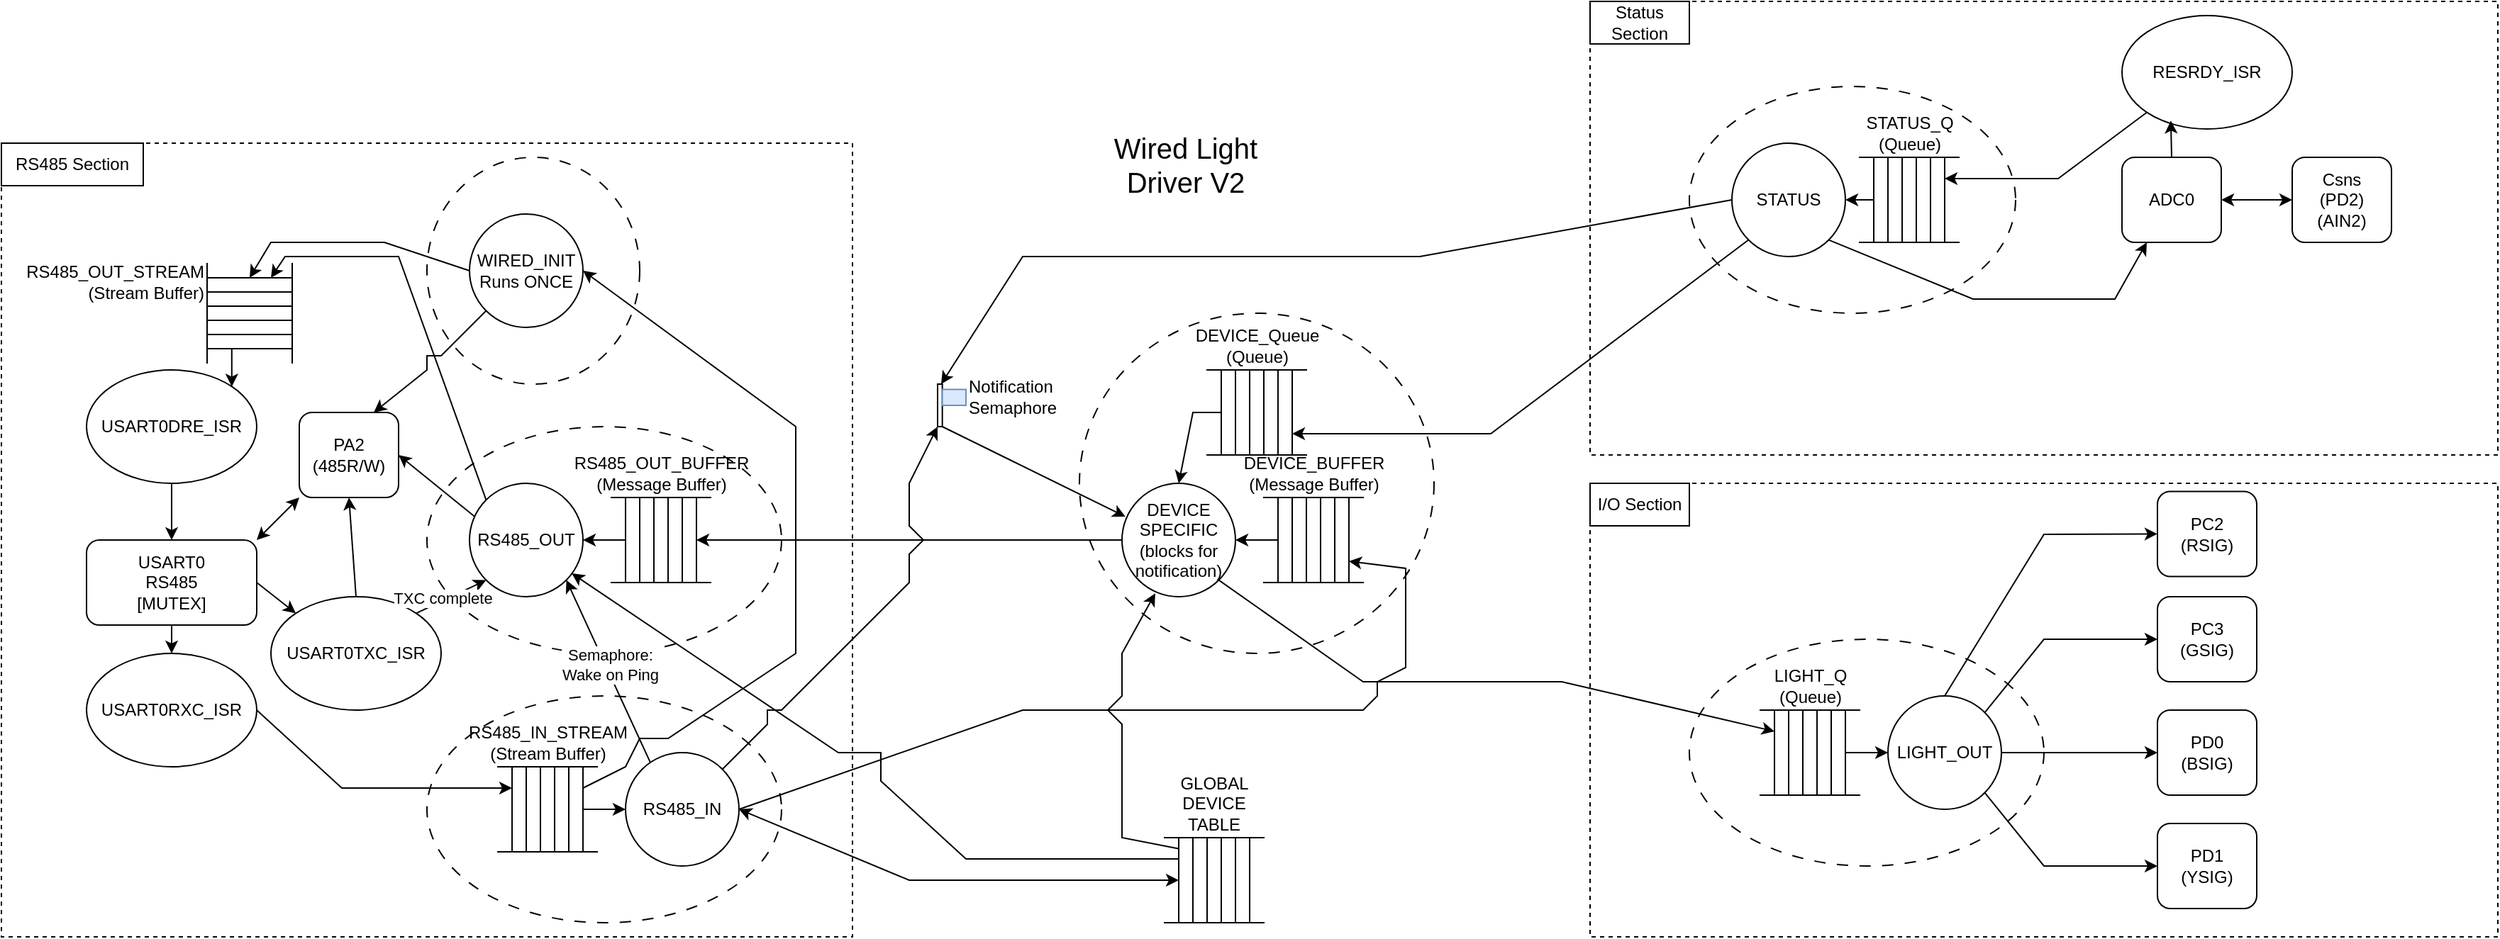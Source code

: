 <mxfile version="24.5.3" type="device">
  <diagram name="Page-1" id="CDOxSwhlgjnc3lKkndTh">
    <mxGraphModel dx="1900" dy="1721" grid="1" gridSize="10" guides="1" tooltips="1" connect="1" arrows="1" fold="1" page="1" pageScale="1" pageWidth="850" pageHeight="1100" math="0" shadow="0">
      <root>
        <mxCell id="0" />
        <mxCell id="1" parent="0" />
        <mxCell id="HfPcpZgXZQoJjn3XZfNg-91" value="" style="ellipse;whiteSpace=wrap;html=1;dashed=1;dashPattern=8 8;flipH=0;movable=1;resizable=1;rotatable=1;deletable=1;editable=1;locked=0;connectable=1;" parent="1" vertex="1">
          <mxGeometry x="720" y="-680" width="250" height="240" as="geometry" />
        </mxCell>
        <mxCell id="HfPcpZgXZQoJjn3XZfNg-179" value="" style="rounded=0;whiteSpace=wrap;html=1;fillColor=none;dashed=1;" parent="1" vertex="1">
          <mxGeometry x="1080" y="-560" width="640" height="320" as="geometry" />
        </mxCell>
        <mxCell id="HfPcpZgXZQoJjn3XZfNg-87" value="" style="whiteSpace=wrap;html=1;dashed=1;fillColor=none;movable=0;resizable=0;rotatable=0;deletable=0;editable=0;locked=1;connectable=0;" parent="1" vertex="1">
          <mxGeometry x="-40" y="-800" width="600" height="560" as="geometry" />
        </mxCell>
        <mxCell id="HfPcpZgXZQoJjn3XZfNg-63" style="rounded=0;orthogonalLoop=1;jettySize=auto;html=1;exitX=1;exitY=0.5;exitDx=0;exitDy=0;entryX=0;entryY=0;entryDx=0;entryDy=0;movable=0;resizable=0;rotatable=0;deletable=0;editable=0;locked=1;connectable=0;" parent="1" source="HfPcpZgXZQoJjn3XZfNg-12" target="HfPcpZgXZQoJjn3XZfNg-62" edge="1">
          <mxGeometry relative="1" as="geometry" />
        </mxCell>
        <mxCell id="HfPcpZgXZQoJjn3XZfNg-12" value="USART0&lt;div&gt;RS485&lt;/div&gt;&lt;div&gt;[MUTEX]&lt;/div&gt;" style="rounded=1;whiteSpace=wrap;html=1;movable=0;resizable=0;rotatable=0;deletable=0;editable=0;locked=1;connectable=0;" parent="1" vertex="1">
          <mxGeometry x="20" y="-520" width="120" height="60" as="geometry" />
        </mxCell>
        <mxCell id="HfPcpZgXZQoJjn3XZfNg-15" value="x" style="group;movable=0;resizable=0;rotatable=0;deletable=0;editable=0;locked=1;connectable=0;" parent="1" vertex="1" connectable="0">
          <mxGeometry x="260" y="-600" width="250" height="160" as="geometry" />
        </mxCell>
        <mxCell id="HfPcpZgXZQoJjn3XZfNg-1" value="" style="ellipse;whiteSpace=wrap;html=1;dashed=1;dashPattern=8 8;flipH=0;movable=0;resizable=0;rotatable=0;deletable=0;editable=0;locked=1;connectable=0;container=0;" parent="HfPcpZgXZQoJjn3XZfNg-15" vertex="1">
          <mxGeometry width="250" height="160" as="geometry" />
        </mxCell>
        <mxCell id="HfPcpZgXZQoJjn3XZfNg-10" value="RS485_OUT" style="ellipse;whiteSpace=wrap;html=1;aspect=fixed;flipH=0;movable=0;resizable=0;rotatable=0;deletable=0;editable=0;locked=1;connectable=0;container=0;" parent="HfPcpZgXZQoJjn3XZfNg-15" vertex="1">
          <mxGeometry x="30" y="40" width="80" height="80" as="geometry" />
        </mxCell>
        <mxCell id="HfPcpZgXZQoJjn3XZfNg-11" value="" style="endArrow=classic;html=1;rounded=0;movable=0;resizable=0;rotatable=0;deletable=0;editable=0;locked=1;connectable=0;" parent="HfPcpZgXZQoJjn3XZfNg-15" edge="1">
          <mxGeometry width="50" height="50" relative="1" as="geometry">
            <mxPoint x="140" y="80" as="sourcePoint" />
            <mxPoint x="110" y="80" as="targetPoint" />
          </mxGeometry>
        </mxCell>
        <mxCell id="HfPcpZgXZQoJjn3XZfNg-3" value="" style="rounded=0;whiteSpace=wrap;html=1;movable=0;resizable=0;rotatable=0;deletable=0;editable=0;locked=1;connectable=0;container=0;" parent="HfPcpZgXZQoJjn3XZfNg-15" vertex="1">
          <mxGeometry x="140" y="50" width="10" height="60" as="geometry" />
        </mxCell>
        <mxCell id="HfPcpZgXZQoJjn3XZfNg-4" value="" style="rounded=0;whiteSpace=wrap;html=1;movable=0;resizable=0;rotatable=0;deletable=0;editable=0;locked=1;connectable=0;container=0;" parent="HfPcpZgXZQoJjn3XZfNg-15" vertex="1">
          <mxGeometry x="150" y="50" width="10" height="60" as="geometry" />
        </mxCell>
        <mxCell id="HfPcpZgXZQoJjn3XZfNg-5" value="RS485_OUT_BUFFER&lt;br&gt;(Message Buffer&lt;span style=&quot;background-color: initial;&quot;&gt;)&lt;/span&gt;" style="rounded=0;movable=0;resizable=0;rotatable=0;deletable=0;editable=0;locked=1;connectable=0;labelPosition=center;verticalLabelPosition=top;align=center;verticalAlign=bottom;html=1;container=0;" parent="HfPcpZgXZQoJjn3XZfNg-15" vertex="1">
          <mxGeometry x="160" y="50" width="10" height="60" as="geometry" />
        </mxCell>
        <mxCell id="HfPcpZgXZQoJjn3XZfNg-6" value="" style="rounded=0;whiteSpace=wrap;html=1;movable=0;resizable=0;rotatable=0;deletable=0;editable=0;locked=1;connectable=0;container=0;" parent="HfPcpZgXZQoJjn3XZfNg-15" vertex="1">
          <mxGeometry x="170" y="50" width="10" height="60" as="geometry" />
        </mxCell>
        <mxCell id="HfPcpZgXZQoJjn3XZfNg-7" value="" style="rounded=0;whiteSpace=wrap;html=1;movable=0;resizable=0;rotatable=0;deletable=0;editable=0;locked=1;connectable=0;container=0;" parent="HfPcpZgXZQoJjn3XZfNg-15" vertex="1">
          <mxGeometry x="180" y="50" width="10" height="60" as="geometry" />
        </mxCell>
        <mxCell id="HfPcpZgXZQoJjn3XZfNg-8" value="" style="shape=partialRectangle;whiteSpace=wrap;html=1;top=0;bottom=0;fillColor=none;direction=south;movable=0;resizable=0;rotatable=0;deletable=0;editable=0;locked=1;connectable=0;container=0;" parent="HfPcpZgXZQoJjn3XZfNg-15" vertex="1">
          <mxGeometry x="190" y="50" width="10" height="60" as="geometry" />
        </mxCell>
        <mxCell id="HfPcpZgXZQoJjn3XZfNg-9" value="" style="shape=partialRectangle;whiteSpace=wrap;html=1;top=0;bottom=0;fillColor=none;direction=south;movable=0;resizable=0;rotatable=0;deletable=0;editable=0;locked=1;connectable=0;container=0;" parent="HfPcpZgXZQoJjn3XZfNg-15" vertex="1">
          <mxGeometry x="130" y="50" width="10" height="60" as="geometry" />
        </mxCell>
        <mxCell id="HfPcpZgXZQoJjn3XZfNg-16" value="" style="group;flipH=1;movable=0;resizable=0;rotatable=0;deletable=0;editable=0;locked=1;connectable=0;" parent="1" vertex="1" connectable="0">
          <mxGeometry x="260" y="-410" width="250" height="160" as="geometry" />
        </mxCell>
        <mxCell id="HfPcpZgXZQoJjn3XZfNg-17" value="" style="ellipse;whiteSpace=wrap;html=1;dashed=1;dashPattern=8 8;flipH=0;movable=0;resizable=0;rotatable=0;deletable=0;editable=0;locked=1;connectable=0;container=0;" parent="HfPcpZgXZQoJjn3XZfNg-16" vertex="1">
          <mxGeometry width="250" height="160" as="geometry" />
        </mxCell>
        <mxCell id="HfPcpZgXZQoJjn3XZfNg-18" value="RS485_IN" style="ellipse;whiteSpace=wrap;html=1;aspect=fixed;flipH=0;movable=0;resizable=0;rotatable=0;deletable=0;editable=0;locked=1;connectable=0;container=0;" parent="HfPcpZgXZQoJjn3XZfNg-16" vertex="1">
          <mxGeometry x="140" y="40" width="80" height="80" as="geometry" />
        </mxCell>
        <mxCell id="HfPcpZgXZQoJjn3XZfNg-19" value="" style="endArrow=classic;html=1;rounded=0;movable=0;resizable=0;rotatable=0;deletable=0;editable=0;locked=1;connectable=0;" parent="HfPcpZgXZQoJjn3XZfNg-16" edge="1">
          <mxGeometry width="50" height="50" relative="1" as="geometry">
            <mxPoint x="110" y="80" as="sourcePoint" />
            <mxPoint x="140" y="80" as="targetPoint" />
          </mxGeometry>
        </mxCell>
        <mxCell id="HfPcpZgXZQoJjn3XZfNg-20" value="" style="rounded=0;whiteSpace=wrap;html=1;movable=0;resizable=0;rotatable=0;deletable=0;editable=0;locked=1;connectable=0;container=0;" parent="HfPcpZgXZQoJjn3XZfNg-16" vertex="1">
          <mxGeometry x="100" y="50" width="10" height="60" as="geometry" />
        </mxCell>
        <mxCell id="HfPcpZgXZQoJjn3XZfNg-21" value="" style="rounded=0;whiteSpace=wrap;html=1;movable=0;resizable=0;rotatable=0;deletable=0;editable=0;locked=1;connectable=0;container=0;" parent="HfPcpZgXZQoJjn3XZfNg-16" vertex="1">
          <mxGeometry x="90" y="50" width="10" height="60" as="geometry" />
        </mxCell>
        <mxCell id="HfPcpZgXZQoJjn3XZfNg-22" value="RS485_IN_STREAM&lt;br&gt;(Stream Buffer&lt;span style=&quot;background-color: initial;&quot;&gt;)&lt;/span&gt;" style="rounded=0;movable=0;resizable=0;rotatable=0;deletable=0;editable=0;locked=1;connectable=0;labelPosition=center;verticalLabelPosition=top;align=center;verticalAlign=bottom;html=1;container=0;" parent="HfPcpZgXZQoJjn3XZfNg-16" vertex="1">
          <mxGeometry x="80" y="50" width="10" height="60" as="geometry" />
        </mxCell>
        <mxCell id="HfPcpZgXZQoJjn3XZfNg-23" value="" style="rounded=0;whiteSpace=wrap;html=1;movable=0;resizable=0;rotatable=0;deletable=0;editable=0;locked=1;connectable=0;container=0;" parent="HfPcpZgXZQoJjn3XZfNg-16" vertex="1">
          <mxGeometry x="70" y="50" width="10" height="60" as="geometry" />
        </mxCell>
        <mxCell id="HfPcpZgXZQoJjn3XZfNg-24" value="" style="rounded=0;whiteSpace=wrap;html=1;movable=0;resizable=0;rotatable=0;deletable=0;editable=0;locked=1;connectable=0;container=0;" parent="HfPcpZgXZQoJjn3XZfNg-16" vertex="1">
          <mxGeometry x="60" y="50" width="10" height="60" as="geometry" />
        </mxCell>
        <mxCell id="HfPcpZgXZQoJjn3XZfNg-25" value="" style="shape=partialRectangle;whiteSpace=wrap;html=1;top=0;bottom=0;fillColor=none;direction=south;movable=0;resizable=0;rotatable=0;deletable=0;editable=0;locked=1;connectable=0;container=0;" parent="HfPcpZgXZQoJjn3XZfNg-16" vertex="1">
          <mxGeometry x="50" y="50" width="10" height="60" as="geometry" />
        </mxCell>
        <mxCell id="HfPcpZgXZQoJjn3XZfNg-26" value="" style="shape=partialRectangle;whiteSpace=wrap;html=1;top=0;bottom=0;fillColor=none;direction=south;movable=0;resizable=0;rotatable=0;deletable=0;editable=0;locked=1;connectable=0;container=0;" parent="HfPcpZgXZQoJjn3XZfNg-16" vertex="1">
          <mxGeometry x="110" y="50" width="10" height="60" as="geometry" />
        </mxCell>
        <mxCell id="HfPcpZgXZQoJjn3XZfNg-38" value="" style="endArrow=classic;html=1;rounded=0;exitX=0.217;exitY=0.084;exitDx=0;exitDy=0;entryX=1;entryY=1;entryDx=0;entryDy=0;exitPerimeter=0;movable=0;resizable=0;rotatable=0;deletable=0;editable=0;locked=1;connectable=0;" parent="1" source="HfPcpZgXZQoJjn3XZfNg-18" target="HfPcpZgXZQoJjn3XZfNg-10" edge="1">
          <mxGeometry width="50" height="50" relative="1" as="geometry">
            <mxPoint x="530" y="-420" as="sourcePoint" />
            <mxPoint x="473" y="-450" as="targetPoint" />
          </mxGeometry>
        </mxCell>
        <mxCell id="HfPcpZgXZQoJjn3XZfNg-39" value="&lt;div&gt;Semaphore:&lt;/div&gt;&lt;div&gt;Wake on Ping&lt;/div&gt;" style="edgeLabel;html=1;align=center;verticalAlign=middle;resizable=0;points=[];movable=0;rotatable=0;deletable=0;editable=0;locked=1;connectable=0;" parent="HfPcpZgXZQoJjn3XZfNg-38" vertex="1" connectable="0">
          <mxGeometry x="-0.049" relative="1" as="geometry">
            <mxPoint x="-1" y="-8" as="offset" />
          </mxGeometry>
        </mxCell>
        <mxCell id="HfPcpZgXZQoJjn3XZfNg-41" value="" style="group;rotation=-90;movable=0;resizable=0;rotatable=0;deletable=0;editable=0;locked=1;connectable=0;" parent="1" vertex="1" connectable="0">
          <mxGeometry x="100" y="-710" width="70" height="60" as="geometry" />
        </mxCell>
        <mxCell id="HfPcpZgXZQoJjn3XZfNg-42" value="" style="rounded=0;whiteSpace=wrap;html=1;movable=0;resizable=0;rotatable=0;deletable=0;editable=0;locked=1;connectable=0;container=0;rotation=-90;" parent="HfPcpZgXZQoJjn3XZfNg-41" vertex="1">
          <mxGeometry x="30" y="20" width="10" height="60" as="geometry" />
        </mxCell>
        <mxCell id="HfPcpZgXZQoJjn3XZfNg-43" value="" style="rounded=0;whiteSpace=wrap;html=1;movable=0;resizable=0;rotatable=0;deletable=0;editable=0;locked=1;connectable=0;container=0;rotation=-90;" parent="HfPcpZgXZQoJjn3XZfNg-41" vertex="1">
          <mxGeometry x="30" y="10" width="10" height="60" as="geometry" />
        </mxCell>
        <mxCell id="HfPcpZgXZQoJjn3XZfNg-44" value="RS485_OUT_STREAM&lt;div&gt;(Stream Buffer)&lt;/div&gt;" style="rounded=0;whiteSpace=wrap;html=1;movable=0;resizable=0;rotatable=0;deletable=0;editable=0;locked=1;connectable=0;labelPosition=left;verticalLabelPosition=top;align=right;verticalAlign=bottom;container=0;rotation=90;horizontal=0;" parent="HfPcpZgXZQoJjn3XZfNg-41" vertex="1">
          <mxGeometry x="30" width="10" height="60" as="geometry" />
        </mxCell>
        <mxCell id="HfPcpZgXZQoJjn3XZfNg-45" value="" style="rounded=0;whiteSpace=wrap;html=1;movable=0;resizable=0;rotatable=0;deletable=0;editable=0;locked=1;connectable=0;container=0;rotation=-90;" parent="HfPcpZgXZQoJjn3XZfNg-41" vertex="1">
          <mxGeometry x="30" y="-10" width="10" height="60" as="geometry" />
        </mxCell>
        <mxCell id="HfPcpZgXZQoJjn3XZfNg-46" value="" style="rounded=0;whiteSpace=wrap;html=1;movable=0;resizable=0;rotatable=0;deletable=0;editable=0;locked=1;connectable=0;container=0;rotation=-90;" parent="HfPcpZgXZQoJjn3XZfNg-41" vertex="1">
          <mxGeometry x="30" y="-20" width="10" height="60" as="geometry" />
        </mxCell>
        <mxCell id="HfPcpZgXZQoJjn3XZfNg-47" value="" style="shape=partialRectangle;whiteSpace=wrap;html=1;top=0;bottom=0;fillColor=none;direction=south;movable=0;resizable=0;rotatable=0;deletable=0;editable=0;locked=1;connectable=0;container=0;rotation=-90;" parent="HfPcpZgXZQoJjn3XZfNg-41" vertex="1">
          <mxGeometry x="30" y="-30" width="10" height="60" as="geometry" />
        </mxCell>
        <mxCell id="HfPcpZgXZQoJjn3XZfNg-48" value="" style="shape=partialRectangle;whiteSpace=wrap;html=1;top=0;bottom=0;fillColor=none;direction=south;movable=0;resizable=0;rotatable=0;deletable=0;editable=0;locked=1;connectable=0;container=0;rotation=-90;" parent="HfPcpZgXZQoJjn3XZfNg-41" vertex="1">
          <mxGeometry x="30" y="30" width="10" height="60" as="geometry" />
        </mxCell>
        <mxCell id="HfPcpZgXZQoJjn3XZfNg-51" style="edgeStyle=orthogonalEdgeStyle;rounded=0;orthogonalLoop=1;jettySize=auto;html=1;exitX=0.5;exitY=1;exitDx=0;exitDy=0;entryX=0.5;entryY=0;entryDx=0;entryDy=0;movable=0;resizable=0;rotatable=0;deletable=0;editable=0;locked=1;connectable=0;" parent="1" source="HfPcpZgXZQoJjn3XZfNg-49" target="HfPcpZgXZQoJjn3XZfNg-12" edge="1">
          <mxGeometry relative="1" as="geometry" />
        </mxCell>
        <mxCell id="HfPcpZgXZQoJjn3XZfNg-49" value="USART0DRE_ISR" style="ellipse;whiteSpace=wrap;html=1;movable=0;resizable=0;rotatable=0;deletable=0;editable=0;locked=1;connectable=0;" parent="1" vertex="1">
          <mxGeometry x="20" y="-640" width="120" height="80" as="geometry" />
        </mxCell>
        <mxCell id="HfPcpZgXZQoJjn3XZfNg-50" style="edgeStyle=orthogonalEdgeStyle;rounded=0;orthogonalLoop=1;jettySize=auto;html=1;exitX=0.5;exitY=0;exitDx=0;exitDy=0;entryX=1;entryY=0;entryDx=0;entryDy=0;movable=0;resizable=0;rotatable=0;deletable=0;editable=0;locked=1;connectable=0;" parent="1" source="HfPcpZgXZQoJjn3XZfNg-48" target="HfPcpZgXZQoJjn3XZfNg-49" edge="1">
          <mxGeometry relative="1" as="geometry" />
        </mxCell>
        <mxCell id="HfPcpZgXZQoJjn3XZfNg-58" value="" style="endArrow=classic;html=1;rounded=0;exitX=0;exitY=0;exitDx=0;exitDy=0;entryX=0.75;entryY=1;entryDx=0;entryDy=0;movable=0;resizable=0;rotatable=0;deletable=0;editable=0;locked=1;connectable=0;" parent="1" source="HfPcpZgXZQoJjn3XZfNg-10" target="HfPcpZgXZQoJjn3XZfNg-47" edge="1">
          <mxGeometry width="50" height="50" relative="1" as="geometry">
            <mxPoint x="300" y="-610" as="sourcePoint" />
            <mxPoint x="210" y="-710" as="targetPoint" />
            <Array as="points">
              <mxPoint x="240" y="-720" />
              <mxPoint x="160" y="-720" />
            </Array>
          </mxGeometry>
        </mxCell>
        <mxCell id="HfPcpZgXZQoJjn3XZfNg-59" value="USART0RXC_ISR" style="ellipse;whiteSpace=wrap;html=1;movable=0;resizable=0;rotatable=0;deletable=0;editable=0;locked=1;connectable=0;" parent="1" vertex="1">
          <mxGeometry x="20" y="-440" width="120" height="80" as="geometry" />
        </mxCell>
        <mxCell id="HfPcpZgXZQoJjn3XZfNg-60" value="" style="endArrow=classic;html=1;rounded=0;exitX=0.5;exitY=1;exitDx=0;exitDy=0;entryX=0.5;entryY=0;entryDx=0;entryDy=0;movable=0;resizable=0;rotatable=0;deletable=0;editable=0;locked=1;connectable=0;" parent="1" source="HfPcpZgXZQoJjn3XZfNg-12" target="HfPcpZgXZQoJjn3XZfNg-59" edge="1">
          <mxGeometry width="50" height="50" relative="1" as="geometry">
            <mxPoint x="200" y="-410" as="sourcePoint" />
            <mxPoint x="250" y="-460" as="targetPoint" />
          </mxGeometry>
        </mxCell>
        <mxCell id="HfPcpZgXZQoJjn3XZfNg-61" value="" style="endArrow=classic;html=1;rounded=0;exitX=1;exitY=0.5;exitDx=0;exitDy=0;entryX=0.25;entryY=0;entryDx=0;entryDy=0;movable=0;resizable=0;rotatable=0;deletable=0;editable=0;locked=1;connectable=0;" parent="1" source="HfPcpZgXZQoJjn3XZfNg-59" target="HfPcpZgXZQoJjn3XZfNg-25" edge="1">
          <mxGeometry width="50" height="50" relative="1" as="geometry">
            <mxPoint x="200" y="-410" as="sourcePoint" />
            <mxPoint x="250" y="-460" as="targetPoint" />
            <Array as="points">
              <mxPoint x="200" y="-345" />
            </Array>
          </mxGeometry>
        </mxCell>
        <mxCell id="HfPcpZgXZQoJjn3XZfNg-62" value="USART0TXC_ISR" style="ellipse;whiteSpace=wrap;html=1;movable=0;resizable=0;rotatable=0;deletable=0;editable=0;locked=1;connectable=0;" parent="1" vertex="1">
          <mxGeometry x="150" y="-480" width="120" height="80" as="geometry" />
        </mxCell>
        <mxCell id="HfPcpZgXZQoJjn3XZfNg-64" style="rounded=0;orthogonalLoop=1;jettySize=auto;html=1;exitX=1;exitY=0;exitDx=0;exitDy=0;entryX=0;entryY=1;entryDx=0;entryDy=0;movable=0;resizable=0;rotatable=0;deletable=0;editable=0;locked=1;connectable=0;" parent="1" source="HfPcpZgXZQoJjn3XZfNg-62" target="HfPcpZgXZQoJjn3XZfNg-10" edge="1">
          <mxGeometry relative="1" as="geometry" />
        </mxCell>
        <mxCell id="HfPcpZgXZQoJjn3XZfNg-66" value="TXC complete" style="edgeLabel;html=1;align=center;verticalAlign=middle;resizable=0;points=[];movable=0;rotatable=0;deletable=0;editable=0;locked=1;connectable=0;" parent="HfPcpZgXZQoJjn3XZfNg-64" vertex="1" connectable="0">
          <mxGeometry x="-0.641" relative="1" as="geometry">
            <mxPoint x="9" y="-7" as="offset" />
          </mxGeometry>
        </mxCell>
        <mxCell id="HfPcpZgXZQoJjn3XZfNg-67" value="" style="group;movable=0;resizable=0;rotatable=0;deletable=0;editable=0;locked=1;connectable=0;" parent="1" vertex="1" connectable="0">
          <mxGeometry x="260" y="-790" width="150" height="160" as="geometry" />
        </mxCell>
        <mxCell id="HfPcpZgXZQoJjn3XZfNg-28" value="" style="ellipse;whiteSpace=wrap;html=1;dashed=1;dashPattern=8 8;flipH=0;movable=0;resizable=0;rotatable=0;deletable=0;editable=0;locked=1;connectable=0;container=0;" parent="HfPcpZgXZQoJjn3XZfNg-67" vertex="1">
          <mxGeometry width="150" height="160" as="geometry" />
        </mxCell>
        <mxCell id="HfPcpZgXZQoJjn3XZfNg-29" value="WIRED_INIT&lt;div&gt;Runs ONCE&lt;/div&gt;" style="ellipse;whiteSpace=wrap;html=1;aspect=fixed;flipH=0;movable=0;resizable=0;rotatable=0;deletable=0;editable=0;locked=1;connectable=0;container=0;" parent="HfPcpZgXZQoJjn3XZfNg-67" vertex="1">
          <mxGeometry x="30" y="40" width="80" height="80" as="geometry" />
        </mxCell>
        <mxCell id="HfPcpZgXZQoJjn3XZfNg-30" value="" style="endArrow=classic;html=1;rounded=0;movable=0;resizable=0;rotatable=0;deletable=0;editable=0;locked=1;connectable=0;exitX=0.25;exitY=1;exitDx=0;exitDy=0;" parent="1" source="HfPcpZgXZQoJjn3XZfNg-26" edge="1">
          <mxGeometry width="50" height="50" relative="1" as="geometry">
            <mxPoint x="520" y="-400" as="sourcePoint" />
            <mxPoint x="370" y="-710" as="targetPoint" />
            <Array as="points">
              <mxPoint x="400" y="-360" />
              <mxPoint x="410" y="-380" />
              <mxPoint x="430" y="-380" />
              <mxPoint x="520" y="-440" />
              <mxPoint x="520" y="-600" />
            </Array>
          </mxGeometry>
        </mxCell>
        <mxCell id="HfPcpZgXZQoJjn3XZfNg-57" style="rounded=0;orthogonalLoop=1;jettySize=auto;html=1;exitX=0;exitY=0.5;exitDx=0;exitDy=0;entryX=0.5;entryY=1;entryDx=0;entryDy=0;movable=0;resizable=0;rotatable=0;deletable=0;editable=0;locked=1;connectable=0;" parent="1" source="HfPcpZgXZQoJjn3XZfNg-29" target="HfPcpZgXZQoJjn3XZfNg-47" edge="1">
          <mxGeometry relative="1" as="geometry">
            <Array as="points">
              <mxPoint x="230" y="-730" />
              <mxPoint x="150" y="-730" />
            </Array>
          </mxGeometry>
        </mxCell>
        <mxCell id="HfPcpZgXZQoJjn3XZfNg-88" value="RS485 Section" style="rounded=0;whiteSpace=wrap;html=1;movable=0;resizable=0;rotatable=0;deletable=0;editable=0;locked=1;connectable=0;" parent="1" vertex="1">
          <mxGeometry x="-40" y="-800" width="100" height="30" as="geometry" />
        </mxCell>
        <mxCell id="HfPcpZgXZQoJjn3XZfNg-89" value="" style="group" parent="1" vertex="1" connectable="0">
          <mxGeometry x="780" y="-310" width="70" height="60" as="geometry" />
        </mxCell>
        <mxCell id="HfPcpZgXZQoJjn3XZfNg-78" value="" style="rounded=0;whiteSpace=wrap;html=1;movable=1;resizable=1;rotatable=1;deletable=1;editable=1;locked=0;connectable=1;container=0;" parent="HfPcpZgXZQoJjn3XZfNg-89" vertex="1">
          <mxGeometry x="10" width="10" height="60" as="geometry" />
        </mxCell>
        <mxCell id="HfPcpZgXZQoJjn3XZfNg-79" value="" style="rounded=0;whiteSpace=wrap;html=1;movable=1;resizable=1;rotatable=1;deletable=1;editable=1;locked=0;connectable=1;container=0;" parent="HfPcpZgXZQoJjn3XZfNg-89" vertex="1">
          <mxGeometry x="20" width="10" height="60" as="geometry" />
        </mxCell>
        <mxCell id="HfPcpZgXZQoJjn3XZfNg-80" value="GLOBAL DEVICE TABLE" style="rounded=0;whiteSpace=wrap;html=1;movable=1;resizable=1;rotatable=1;deletable=1;editable=1;locked=0;connectable=1;labelPosition=center;verticalLabelPosition=top;align=center;verticalAlign=bottom;container=0;" parent="HfPcpZgXZQoJjn3XZfNg-89" vertex="1">
          <mxGeometry x="30" width="10" height="60" as="geometry" />
        </mxCell>
        <mxCell id="HfPcpZgXZQoJjn3XZfNg-81" value="" style="rounded=0;whiteSpace=wrap;html=1;movable=1;resizable=1;rotatable=1;deletable=1;editable=1;locked=0;connectable=1;container=0;" parent="HfPcpZgXZQoJjn3XZfNg-89" vertex="1">
          <mxGeometry x="40" width="10" height="60" as="geometry" />
        </mxCell>
        <mxCell id="HfPcpZgXZQoJjn3XZfNg-82" value="" style="rounded=0;whiteSpace=wrap;html=1;movable=1;resizable=1;rotatable=1;deletable=1;editable=1;locked=0;connectable=1;container=0;" parent="HfPcpZgXZQoJjn3XZfNg-89" vertex="1">
          <mxGeometry x="50" width="10" height="60" as="geometry" />
        </mxCell>
        <mxCell id="HfPcpZgXZQoJjn3XZfNg-83" value="" style="shape=partialRectangle;whiteSpace=wrap;html=1;top=0;bottom=0;fillColor=none;direction=south;movable=1;resizable=1;rotatable=1;deletable=1;editable=1;locked=0;connectable=1;container=0;" parent="HfPcpZgXZQoJjn3XZfNg-89" vertex="1">
          <mxGeometry x="60" width="10" height="60" as="geometry" />
        </mxCell>
        <mxCell id="HfPcpZgXZQoJjn3XZfNg-84" value="" style="shape=partialRectangle;whiteSpace=wrap;html=1;top=0;bottom=0;fillColor=none;direction=south;movable=1;resizable=1;rotatable=1;deletable=1;editable=1;locked=0;connectable=1;container=0;" parent="HfPcpZgXZQoJjn3XZfNg-89" vertex="1">
          <mxGeometry width="10" height="60" as="geometry" />
        </mxCell>
        <mxCell id="HfPcpZgXZQoJjn3XZfNg-114" value="" style="group;flipH=1;" parent="1" vertex="1" connectable="0">
          <mxGeometry x="1150" y="-450" width="250" height="160" as="geometry" />
        </mxCell>
        <mxCell id="HfPcpZgXZQoJjn3XZfNg-115" value="" style="ellipse;whiteSpace=wrap;html=1;dashed=1;dashPattern=8 8;flipH=0;movable=1;resizable=1;rotatable=1;deletable=1;editable=1;locked=0;connectable=1;" parent="HfPcpZgXZQoJjn3XZfNg-114" vertex="1">
          <mxGeometry width="250" height="160" as="geometry" />
        </mxCell>
        <mxCell id="HfPcpZgXZQoJjn3XZfNg-116" value="" style="group;movable=1;resizable=1;rotatable=1;deletable=1;editable=1;locked=0;connectable=1;flipH=0;" parent="HfPcpZgXZQoJjn3XZfNg-114" vertex="1" connectable="0">
          <mxGeometry x="50" y="50" width="70" height="60" as="geometry" />
        </mxCell>
        <mxCell id="HfPcpZgXZQoJjn3XZfNg-117" value="" style="rounded=0;whiteSpace=wrap;html=1;movable=1;resizable=1;rotatable=1;deletable=1;editable=1;locked=0;connectable=1;" parent="HfPcpZgXZQoJjn3XZfNg-116" vertex="1">
          <mxGeometry x="10" width="10" height="60" as="geometry" />
        </mxCell>
        <mxCell id="HfPcpZgXZQoJjn3XZfNg-118" value="" style="rounded=0;whiteSpace=wrap;html=1;movable=1;resizable=1;rotatable=1;deletable=1;editable=1;locked=0;connectable=1;" parent="HfPcpZgXZQoJjn3XZfNg-116" vertex="1">
          <mxGeometry x="20" width="10" height="60" as="geometry" />
        </mxCell>
        <mxCell id="HfPcpZgXZQoJjn3XZfNg-119" value="LIGHT_Q&lt;br&gt;(Queue)" style="rounded=0;movable=1;resizable=1;rotatable=1;deletable=1;editable=1;locked=0;connectable=1;labelPosition=center;verticalLabelPosition=top;align=center;verticalAlign=bottom;html=1;" parent="HfPcpZgXZQoJjn3XZfNg-116" vertex="1">
          <mxGeometry x="30" width="10" height="60" as="geometry" />
        </mxCell>
        <mxCell id="HfPcpZgXZQoJjn3XZfNg-120" value="" style="rounded=0;whiteSpace=wrap;html=1;movable=1;resizable=1;rotatable=1;deletable=1;editable=1;locked=0;connectable=1;" parent="HfPcpZgXZQoJjn3XZfNg-116" vertex="1">
          <mxGeometry x="40" width="10" height="60" as="geometry" />
        </mxCell>
        <mxCell id="HfPcpZgXZQoJjn3XZfNg-121" value="" style="rounded=0;whiteSpace=wrap;html=1;movable=1;resizable=1;rotatable=1;deletable=1;editable=1;locked=0;connectable=1;" parent="HfPcpZgXZQoJjn3XZfNg-116" vertex="1">
          <mxGeometry x="50" width="10" height="60" as="geometry" />
        </mxCell>
        <mxCell id="HfPcpZgXZQoJjn3XZfNg-122" value="" style="shape=partialRectangle;whiteSpace=wrap;html=1;top=0;bottom=0;fillColor=none;direction=south;movable=1;resizable=1;rotatable=1;deletable=1;editable=1;locked=0;connectable=1;" parent="HfPcpZgXZQoJjn3XZfNg-116" vertex="1">
          <mxGeometry x="60" width="10" height="60" as="geometry" />
        </mxCell>
        <mxCell id="HfPcpZgXZQoJjn3XZfNg-123" value="" style="shape=partialRectangle;whiteSpace=wrap;html=1;top=0;bottom=0;fillColor=none;direction=south;movable=1;resizable=1;rotatable=1;deletable=1;editable=1;locked=0;connectable=1;" parent="HfPcpZgXZQoJjn3XZfNg-116" vertex="1">
          <mxGeometry width="10" height="60" as="geometry" />
        </mxCell>
        <mxCell id="HfPcpZgXZQoJjn3XZfNg-124" value="LIGHT_OUT" style="ellipse;whiteSpace=wrap;html=1;aspect=fixed;flipH=0;movable=1;resizable=1;rotatable=1;deletable=1;editable=1;locked=0;connectable=1;" parent="HfPcpZgXZQoJjn3XZfNg-114" vertex="1">
          <mxGeometry x="140" y="40" width="80" height="80" as="geometry" />
        </mxCell>
        <mxCell id="HfPcpZgXZQoJjn3XZfNg-125" value="" style="endArrow=classic;html=1;rounded=0;movable=1;resizable=1;rotatable=1;deletable=1;editable=1;locked=0;connectable=1;" parent="HfPcpZgXZQoJjn3XZfNg-114" edge="1">
          <mxGeometry width="50" height="50" relative="1" as="geometry">
            <mxPoint x="110" y="80" as="sourcePoint" />
            <mxPoint x="140" y="80" as="targetPoint" />
          </mxGeometry>
        </mxCell>
        <mxCell id="HfPcpZgXZQoJjn3XZfNg-126" value="" style="endArrow=classic;html=1;rounded=0;exitX=0;exitY=0.5;exitDx=0;exitDy=0;entryX=0.5;entryY=1;entryDx=0;entryDy=0;" parent="1" source="HfPcpZgXZQoJjn3XZfNg-100" target="HfPcpZgXZQoJjn3XZfNg-8" edge="1">
          <mxGeometry width="50" height="50" relative="1" as="geometry">
            <mxPoint x="630" y="-460" as="sourcePoint" />
            <mxPoint x="680" y="-510" as="targetPoint" />
          </mxGeometry>
        </mxCell>
        <mxCell id="HfPcpZgXZQoJjn3XZfNg-138" value="" style="endArrow=classic;html=1;rounded=0;exitX=1;exitY=0.5;exitDx=0;exitDy=0;entryX=0.75;entryY=1;entryDx=0;entryDy=0;" parent="1" source="HfPcpZgXZQoJjn3XZfNg-18" target="HfPcpZgXZQoJjn3XZfNg-98" edge="1">
          <mxGeometry width="50" height="50" relative="1" as="geometry">
            <mxPoint x="880" y="-440" as="sourcePoint" />
            <mxPoint x="1018.036" y="-498.57" as="targetPoint" />
            <Array as="points">
              <mxPoint x="680" y="-400" />
              <mxPoint x="920" y="-400" />
              <mxPoint x="930" y="-410" />
              <mxPoint x="930" y="-420" />
              <mxPoint x="950" y="-430" />
              <mxPoint x="950" y="-500" />
            </Array>
          </mxGeometry>
        </mxCell>
        <mxCell id="HfPcpZgXZQoJjn3XZfNg-154" value="" style="endArrow=classic;html=1;rounded=0;exitX=1;exitY=1;exitDx=0;exitDy=0;entryX=0.25;entryY=0;entryDx=0;entryDy=0;" parent="1" source="HfPcpZgXZQoJjn3XZfNg-100" target="HfPcpZgXZQoJjn3XZfNg-123" edge="1">
          <mxGeometry width="50" height="50" relative="1" as="geometry">
            <mxPoint x="990" y="-440" as="sourcePoint" />
            <mxPoint x="1040" y="-420" as="targetPoint" />
            <Array as="points">
              <mxPoint x="920" y="-420" />
              <mxPoint x="1060" y="-420" />
            </Array>
          </mxGeometry>
        </mxCell>
        <mxCell id="HfPcpZgXZQoJjn3XZfNg-173" value="&lt;div&gt;PC3&lt;/div&gt;&lt;div&gt;(GSIG)&lt;/div&gt;" style="rounded=1;whiteSpace=wrap;html=1;movable=1;resizable=1;rotatable=1;deletable=1;editable=1;locked=0;connectable=1;" parent="1" vertex="1">
          <mxGeometry x="1480" y="-480" width="70" height="60" as="geometry" />
        </mxCell>
        <mxCell id="HfPcpZgXZQoJjn3XZfNg-174" value="&lt;div&gt;PD0&lt;/div&gt;&lt;div&gt;(BSIG)&lt;/div&gt;" style="rounded=1;whiteSpace=wrap;html=1;movable=1;resizable=1;rotatable=1;deletable=1;editable=1;locked=0;connectable=1;" parent="1" vertex="1">
          <mxGeometry x="1480" y="-400" width="70" height="60" as="geometry" />
        </mxCell>
        <mxCell id="HfPcpZgXZQoJjn3XZfNg-175" value="&lt;div&gt;PD1&lt;/div&gt;&lt;div&gt;(YSIG)&lt;/div&gt;" style="rounded=1;whiteSpace=wrap;html=1;movable=1;resizable=1;rotatable=1;deletable=1;editable=1;locked=0;connectable=1;" parent="1" vertex="1">
          <mxGeometry x="1480" y="-320" width="70" height="60" as="geometry" />
        </mxCell>
        <mxCell id="HfPcpZgXZQoJjn3XZfNg-176" value="" style="endArrow=classic;html=1;rounded=0;exitX=1;exitY=0;exitDx=0;exitDy=0;entryX=0;entryY=0.5;entryDx=0;entryDy=0;" parent="1" source="HfPcpZgXZQoJjn3XZfNg-124" target="HfPcpZgXZQoJjn3XZfNg-173" edge="1">
          <mxGeometry width="50" height="50" relative="1" as="geometry">
            <mxPoint x="1350" y="-370" as="sourcePoint" />
            <mxPoint x="1400" y="-420" as="targetPoint" />
            <Array as="points">
              <mxPoint x="1400" y="-450" />
            </Array>
          </mxGeometry>
        </mxCell>
        <mxCell id="HfPcpZgXZQoJjn3XZfNg-177" value="" style="endArrow=classic;html=1;rounded=0;exitX=1;exitY=0.5;exitDx=0;exitDy=0;entryX=0;entryY=0.5;entryDx=0;entryDy=0;" parent="1" source="HfPcpZgXZQoJjn3XZfNg-124" target="HfPcpZgXZQoJjn3XZfNg-174" edge="1">
          <mxGeometry width="50" height="50" relative="1" as="geometry">
            <mxPoint x="1350" y="-370" as="sourcePoint" />
            <mxPoint x="1400" y="-420" as="targetPoint" />
          </mxGeometry>
        </mxCell>
        <mxCell id="HfPcpZgXZQoJjn3XZfNg-178" value="" style="endArrow=classic;html=1;rounded=0;exitX=1;exitY=1;exitDx=0;exitDy=0;entryX=0;entryY=0.5;entryDx=0;entryDy=0;" parent="1" source="HfPcpZgXZQoJjn3XZfNg-124" target="HfPcpZgXZQoJjn3XZfNg-175" edge="1">
          <mxGeometry width="50" height="50" relative="1" as="geometry">
            <mxPoint x="1350" y="-370" as="sourcePoint" />
            <mxPoint x="1400" y="-420" as="targetPoint" />
            <Array as="points">
              <mxPoint x="1400" y="-290" />
            </Array>
          </mxGeometry>
        </mxCell>
        <mxCell id="HfPcpZgXZQoJjn3XZfNg-180" value="I/O Section" style="text;html=1;align=center;verticalAlign=middle;whiteSpace=wrap;rounded=0;strokeColor=default;" parent="1" vertex="1">
          <mxGeometry x="1080" y="-560" width="70" height="30" as="geometry" />
        </mxCell>
        <mxCell id="HfPcpZgXZQoJjn3XZfNg-181" value="Wired Light Driver V2" style="text;html=1;align=center;verticalAlign=middle;whiteSpace=wrap;rounded=0;fontSize=20;" parent="1" vertex="1">
          <mxGeometry x="720" y="-800" width="150" height="30" as="geometry" />
        </mxCell>
        <mxCell id="_2x9L_KMr5DSTee8zxcG-1" style="rounded=0;orthogonalLoop=1;jettySize=auto;html=1;exitX=1;exitY=0.5;exitDx=0;exitDy=0;entryX=0.5;entryY=0;entryDx=0;entryDy=0;startArrow=classic;startFill=1;" parent="1" source="HfPcpZgXZQoJjn3XZfNg-18" target="HfPcpZgXZQoJjn3XZfNg-84" edge="1">
          <mxGeometry relative="1" as="geometry">
            <Array as="points">
              <mxPoint x="600" y="-280" />
            </Array>
          </mxGeometry>
        </mxCell>
        <mxCell id="_2x9L_KMr5DSTee8zxcG-4" value="&lt;div&gt;PC2&lt;/div&gt;&lt;div&gt;(RSIG)&lt;/div&gt;" style="rounded=1;whiteSpace=wrap;html=1;movable=1;resizable=1;rotatable=1;deletable=1;editable=1;locked=0;connectable=1;" parent="1" vertex="1">
          <mxGeometry x="1480" y="-554.28" width="70" height="60" as="geometry" />
        </mxCell>
        <mxCell id="_2x9L_KMr5DSTee8zxcG-5" value="" style="endArrow=classic;html=1;rounded=0;exitX=0.5;exitY=0;exitDx=0;exitDy=0;entryX=0;entryY=0.5;entryDx=0;entryDy=0;" parent="1" source="HfPcpZgXZQoJjn3XZfNg-124" target="_2x9L_KMr5DSTee8zxcG-4" edge="1">
          <mxGeometry width="50" height="50" relative="1" as="geometry">
            <mxPoint x="1400" y="-400" as="sourcePoint" />
            <mxPoint x="1450" y="-450" as="targetPoint" />
            <Array as="points">
              <mxPoint x="1400" y="-524" />
            </Array>
          </mxGeometry>
        </mxCell>
        <mxCell id="_2x9L_KMr5DSTee8zxcG-6" value="" style="rounded=0;whiteSpace=wrap;html=1;fillColor=none;dashed=1;" parent="1" vertex="1">
          <mxGeometry x="1080" y="-900" width="640" height="320" as="geometry" />
        </mxCell>
        <mxCell id="_2x9L_KMr5DSTee8zxcG-7" value="Status&lt;div&gt;Section&lt;/div&gt;" style="text;html=1;align=center;verticalAlign=middle;whiteSpace=wrap;rounded=0;strokeColor=default;" parent="1" vertex="1">
          <mxGeometry x="1080" y="-900" width="70" height="30" as="geometry" />
        </mxCell>
        <mxCell id="_2x9L_KMr5DSTee8zxcG-9" value="" style="ellipse;whiteSpace=wrap;html=1;dashed=1;dashPattern=8 8;flipH=0;movable=1;resizable=1;rotatable=1;deletable=1;editable=1;locked=0;connectable=1;" parent="1" vertex="1">
          <mxGeometry x="1150" y="-840" width="230" height="160" as="geometry" />
        </mxCell>
        <mxCell id="_2x9L_KMr5DSTee8zxcG-18" value="STATUS" style="ellipse;whiteSpace=wrap;html=1;aspect=fixed;flipH=0;movable=1;resizable=1;rotatable=1;deletable=1;editable=1;locked=0;connectable=1;" parent="1" vertex="1">
          <mxGeometry x="1180" y="-800" width="80" height="80" as="geometry" />
        </mxCell>
        <mxCell id="DtkXnxikEB7WXaebUIRF-2" style="rounded=0;orthogonalLoop=1;jettySize=auto;html=1;exitX=0;exitY=1;exitDx=0;exitDy=0;entryX=1;entryY=0;entryDx=0;entryDy=0;startArrow=classic;startFill=1;movable=0;resizable=0;rotatable=0;deletable=0;editable=0;locked=1;connectable=0;" parent="1" source="DtkXnxikEB7WXaebUIRF-1" target="HfPcpZgXZQoJjn3XZfNg-12" edge="1">
          <mxGeometry relative="1" as="geometry" />
        </mxCell>
        <mxCell id="DtkXnxikEB7WXaebUIRF-1" value="&lt;div&gt;PA2&lt;/div&gt;&lt;div&gt;(485R/W)&lt;/div&gt;" style="rounded=1;whiteSpace=wrap;html=1;movable=0;resizable=0;rotatable=0;deletable=0;editable=0;locked=1;connectable=0;" parent="1" vertex="1">
          <mxGeometry x="170" y="-610" width="70" height="60" as="geometry" />
        </mxCell>
        <mxCell id="RJG5YYuk23wErIMiGL64-2" value="" style="endArrow=classic;html=1;rounded=0;exitX=0.25;exitY=0;exitDx=0;exitDy=0;entryX=0.901;entryY=0.794;entryDx=0;entryDy=0;entryPerimeter=0;" parent="1" source="HfPcpZgXZQoJjn3XZfNg-84" target="HfPcpZgXZQoJjn3XZfNg-10" edge="1">
          <mxGeometry width="50" height="50" relative="1" as="geometry">
            <mxPoint x="620" y="-460" as="sourcePoint" />
            <mxPoint x="670" y="-510" as="targetPoint" />
            <Array as="points">
              <mxPoint x="640" y="-295" />
              <mxPoint x="580" y="-350" />
              <mxPoint x="580" y="-370" />
              <mxPoint x="550" y="-370" />
            </Array>
          </mxGeometry>
        </mxCell>
        <mxCell id="RJG5YYuk23wErIMiGL64-3" value="" style="endArrow=classic;html=1;rounded=0;entryX=1;entryY=0.5;entryDx=0;entryDy=0;exitX=0.046;exitY=0.294;exitDx=0;exitDy=0;exitPerimeter=0;movable=0;resizable=0;rotatable=0;deletable=0;editable=0;locked=1;connectable=0;" parent="1" source="HfPcpZgXZQoJjn3XZfNg-10" target="DtkXnxikEB7WXaebUIRF-1" edge="1">
          <mxGeometry width="50" height="50" relative="1" as="geometry">
            <mxPoint x="360" y="-530" as="sourcePoint" />
            <mxPoint x="410" y="-580" as="targetPoint" />
          </mxGeometry>
        </mxCell>
        <mxCell id="RJG5YYuk23wErIMiGL64-4" value="" style="endArrow=classic;html=1;rounded=0;exitX=0.5;exitY=0;exitDx=0;exitDy=0;entryX=0.5;entryY=1;entryDx=0;entryDy=0;movable=0;resizable=0;rotatable=0;deletable=0;editable=0;locked=1;connectable=0;" parent="1" source="HfPcpZgXZQoJjn3XZfNg-62" target="DtkXnxikEB7WXaebUIRF-1" edge="1">
          <mxGeometry width="50" height="50" relative="1" as="geometry">
            <mxPoint x="360" y="-530" as="sourcePoint" />
            <mxPoint x="410" y="-580" as="targetPoint" />
          </mxGeometry>
        </mxCell>
        <mxCell id="RJG5YYuk23wErIMiGL64-5" value="" style="endArrow=classic;html=1;rounded=0;exitX=0;exitY=1;exitDx=0;exitDy=0;entryX=0.75;entryY=0;entryDx=0;entryDy=0;movable=0;resizable=0;rotatable=0;deletable=0;editable=0;locked=1;connectable=0;" parent="1" source="HfPcpZgXZQoJjn3XZfNg-29" target="DtkXnxikEB7WXaebUIRF-1" edge="1">
          <mxGeometry width="50" height="50" relative="1" as="geometry">
            <mxPoint x="360" y="-530" as="sourcePoint" />
            <mxPoint x="410" y="-580" as="targetPoint" />
            <Array as="points">
              <mxPoint x="270" y="-650" />
              <mxPoint x="260" y="-650" />
              <mxPoint x="260" y="-640" />
            </Array>
          </mxGeometry>
        </mxCell>
        <mxCell id="HfPcpZgXZQoJjn3XZfNg-92" value="" style="group;movable=1;resizable=1;rotatable=1;deletable=1;editable=1;locked=0;connectable=1;flipH=0;" parent="1" vertex="1" connectable="0">
          <mxGeometry x="850" y="-550" width="70" height="60" as="geometry" />
        </mxCell>
        <mxCell id="HfPcpZgXZQoJjn3XZfNg-93" value="" style="rounded=0;whiteSpace=wrap;html=1;movable=1;resizable=1;rotatable=1;deletable=1;editable=1;locked=0;connectable=1;" parent="HfPcpZgXZQoJjn3XZfNg-92" vertex="1">
          <mxGeometry x="10" width="10" height="60" as="geometry" />
        </mxCell>
        <mxCell id="HfPcpZgXZQoJjn3XZfNg-94" value="" style="rounded=0;whiteSpace=wrap;html=1;movable=1;resizable=1;rotatable=1;deletable=1;editable=1;locked=0;connectable=1;" parent="HfPcpZgXZQoJjn3XZfNg-92" vertex="1">
          <mxGeometry x="20" width="10" height="60" as="geometry" />
        </mxCell>
        <mxCell id="HfPcpZgXZQoJjn3XZfNg-95" value="DEVICE_BUFFER&lt;br&gt;(Message Buffer)" style="rounded=0;movable=1;resizable=1;rotatable=1;deletable=1;editable=1;locked=0;connectable=1;labelPosition=center;verticalLabelPosition=top;align=center;verticalAlign=bottom;html=1;" parent="HfPcpZgXZQoJjn3XZfNg-92" vertex="1">
          <mxGeometry x="30" width="10" height="60" as="geometry" />
        </mxCell>
        <mxCell id="HfPcpZgXZQoJjn3XZfNg-96" value="" style="rounded=0;whiteSpace=wrap;html=1;movable=1;resizable=1;rotatable=1;deletable=1;editable=1;locked=0;connectable=1;" parent="HfPcpZgXZQoJjn3XZfNg-92" vertex="1">
          <mxGeometry x="40" width="10" height="60" as="geometry" />
        </mxCell>
        <mxCell id="HfPcpZgXZQoJjn3XZfNg-97" value="" style="rounded=0;whiteSpace=wrap;html=1;movable=1;resizable=1;rotatable=1;deletable=1;editable=1;locked=0;connectable=1;" parent="HfPcpZgXZQoJjn3XZfNg-92" vertex="1">
          <mxGeometry x="50" width="10" height="60" as="geometry" />
        </mxCell>
        <mxCell id="HfPcpZgXZQoJjn3XZfNg-98" value="" style="shape=partialRectangle;whiteSpace=wrap;html=1;top=0;bottom=0;fillColor=none;direction=south;movable=1;resizable=1;rotatable=1;deletable=1;editable=1;locked=0;connectable=1;" parent="HfPcpZgXZQoJjn3XZfNg-92" vertex="1">
          <mxGeometry x="60" width="10" height="60" as="geometry" />
        </mxCell>
        <mxCell id="HfPcpZgXZQoJjn3XZfNg-99" value="" style="shape=partialRectangle;whiteSpace=wrap;html=1;top=0;bottom=0;fillColor=none;direction=south;movable=1;resizable=1;rotatable=1;deletable=1;editable=1;locked=0;connectable=1;" parent="HfPcpZgXZQoJjn3XZfNg-92" vertex="1">
          <mxGeometry width="10" height="60" as="geometry" />
        </mxCell>
        <mxCell id="HfPcpZgXZQoJjn3XZfNg-100" value="DEVICE SPECIFIC&lt;div&gt;(blocks for notification)&lt;/div&gt;" style="ellipse;whiteSpace=wrap;html=1;aspect=fixed;flipH=0;movable=1;resizable=1;rotatable=1;deletable=1;editable=1;locked=0;connectable=1;" parent="1" vertex="1">
          <mxGeometry x="750" y="-560" width="80" height="80" as="geometry" />
        </mxCell>
        <mxCell id="HfPcpZgXZQoJjn3XZfNg-101" value="" style="endArrow=classic;html=1;rounded=0;movable=1;resizable=1;rotatable=1;deletable=1;editable=1;locked=0;connectable=1;" parent="1" edge="1">
          <mxGeometry width="50" height="50" relative="1" as="geometry">
            <mxPoint x="860" y="-520" as="sourcePoint" />
            <mxPoint x="830" y="-520" as="targetPoint" />
          </mxGeometry>
        </mxCell>
        <mxCell id="RJG5YYuk23wErIMiGL64-7" value="" style="group;movable=1;resizable=1;rotatable=1;deletable=1;editable=1;locked=0;connectable=1;flipH=0;" parent="1" vertex="1" connectable="0">
          <mxGeometry x="810" y="-640" width="70" height="60" as="geometry" />
        </mxCell>
        <mxCell id="RJG5YYuk23wErIMiGL64-8" value="" style="rounded=0;whiteSpace=wrap;html=1;movable=1;resizable=1;rotatable=1;deletable=1;editable=1;locked=0;connectable=1;" parent="RJG5YYuk23wErIMiGL64-7" vertex="1">
          <mxGeometry x="10" width="10" height="60" as="geometry" />
        </mxCell>
        <mxCell id="RJG5YYuk23wErIMiGL64-9" value="" style="rounded=0;whiteSpace=wrap;html=1;movable=1;resizable=1;rotatable=1;deletable=1;editable=1;locked=0;connectable=1;" parent="RJG5YYuk23wErIMiGL64-7" vertex="1">
          <mxGeometry x="20" width="10" height="60" as="geometry" />
        </mxCell>
        <mxCell id="RJG5YYuk23wErIMiGL64-10" value="DEVICE_Queue&lt;br&gt;(Queue)" style="rounded=0;movable=1;resizable=1;rotatable=1;deletable=1;editable=1;locked=0;connectable=1;labelPosition=center;verticalLabelPosition=top;align=center;verticalAlign=bottom;html=1;" parent="RJG5YYuk23wErIMiGL64-7" vertex="1">
          <mxGeometry x="30" width="10" height="60" as="geometry" />
        </mxCell>
        <mxCell id="RJG5YYuk23wErIMiGL64-11" value="" style="rounded=0;whiteSpace=wrap;html=1;movable=1;resizable=1;rotatable=1;deletable=1;editable=1;locked=0;connectable=1;" parent="RJG5YYuk23wErIMiGL64-7" vertex="1">
          <mxGeometry x="40" width="10" height="60" as="geometry" />
        </mxCell>
        <mxCell id="RJG5YYuk23wErIMiGL64-12" value="" style="rounded=0;whiteSpace=wrap;html=1;movable=1;resizable=1;rotatable=1;deletable=1;editable=1;locked=0;connectable=1;" parent="RJG5YYuk23wErIMiGL64-7" vertex="1">
          <mxGeometry x="50" width="10" height="60" as="geometry" />
        </mxCell>
        <mxCell id="RJG5YYuk23wErIMiGL64-13" value="" style="shape=partialRectangle;whiteSpace=wrap;html=1;top=0;bottom=0;fillColor=none;direction=south;movable=1;resizable=1;rotatable=1;deletable=1;editable=1;locked=0;connectable=1;" parent="RJG5YYuk23wErIMiGL64-7" vertex="1">
          <mxGeometry x="60" width="10" height="60" as="geometry" />
        </mxCell>
        <mxCell id="RJG5YYuk23wErIMiGL64-14" value="" style="shape=partialRectangle;whiteSpace=wrap;html=1;top=0;bottom=0;fillColor=none;direction=south;movable=1;resizable=1;rotatable=1;deletable=1;editable=1;locked=0;connectable=1;" parent="RJG5YYuk23wErIMiGL64-7" vertex="1">
          <mxGeometry width="10" height="60" as="geometry" />
        </mxCell>
        <mxCell id="RJG5YYuk23wErIMiGL64-15" value="" style="endArrow=classic;html=1;rounded=0;exitX=0.5;exitY=0;exitDx=0;exitDy=0;entryX=0.5;entryY=0;entryDx=0;entryDy=0;" parent="1" source="RJG5YYuk23wErIMiGL64-14" target="HfPcpZgXZQoJjn3XZfNg-100" edge="1">
          <mxGeometry width="50" height="50" relative="1" as="geometry">
            <mxPoint x="850" y="-540" as="sourcePoint" />
            <mxPoint x="900" y="-590" as="targetPoint" />
            <Array as="points">
              <mxPoint x="800" y="-610" />
            </Array>
          </mxGeometry>
        </mxCell>
        <mxCell id="RJG5YYuk23wErIMiGL64-16" value="" style="endArrow=classic;html=1;rounded=0;exitX=0;exitY=1;exitDx=0;exitDy=0;entryX=0.75;entryY=1;entryDx=0;entryDy=0;" parent="1" source="_2x9L_KMr5DSTee8zxcG-18" target="RJG5YYuk23wErIMiGL64-13" edge="1">
          <mxGeometry width="50" height="50" relative="1" as="geometry">
            <mxPoint x="980" y="-590" as="sourcePoint" />
            <mxPoint x="1030" y="-640" as="targetPoint" />
            <Array as="points">
              <mxPoint x="1010" y="-595" />
            </Array>
          </mxGeometry>
        </mxCell>
        <mxCell id="RJG5YYuk23wErIMiGL64-20" value="" style="endArrow=classic;html=1;rounded=0;exitX=0.13;exitY=0.019;exitDx=0;exitDy=0;exitPerimeter=0;entryX=0.293;entryY=0.97;entryDx=0;entryDy=0;entryPerimeter=0;" parent="1" source="HfPcpZgXZQoJjn3XZfNg-84" target="HfPcpZgXZQoJjn3XZfNg-100" edge="1">
          <mxGeometry width="50" height="50" relative="1" as="geometry">
            <mxPoint x="750" y="-340" as="sourcePoint" />
            <mxPoint x="750" y="-430" as="targetPoint" />
            <Array as="points">
              <mxPoint x="750" y="-310" />
              <mxPoint x="750" y="-390" />
              <mxPoint x="740" y="-400" />
              <mxPoint x="750" y="-410" />
              <mxPoint x="750" y="-440" />
            </Array>
          </mxGeometry>
        </mxCell>
        <mxCell id="RJG5YYuk23wErIMiGL64-21" value="" style="group;labelPosition=center;verticalLabelPosition=middle;align=center;verticalAlign=middle;movable=1;resizable=1;rotatable=1;deletable=1;editable=1;locked=0;connectable=1;" parent="1" vertex="1" connectable="0">
          <mxGeometry x="620" y="-630" width="20" height="30" as="geometry" />
        </mxCell>
        <mxCell id="RJG5YYuk23wErIMiGL64-22" value="" style="rounded=0;whiteSpace=wrap;html=1;movable=1;resizable=1;rotatable=1;deletable=1;editable=1;locked=0;connectable=1;" parent="RJG5YYuk23wErIMiGL64-21" vertex="1">
          <mxGeometry width="3.333" height="30" as="geometry" />
        </mxCell>
        <mxCell id="RJG5YYuk23wErIMiGL64-23" value="&lt;div&gt;&lt;span style=&quot;background-color: initial;&quot;&gt;Notification&lt;/span&gt;&lt;br&gt;&lt;/div&gt;&lt;div&gt;&lt;span style=&quot;background-color: initial;&quot;&gt;Semaphore&lt;/span&gt;&lt;/div&gt;" style="rounded=0;whiteSpace=wrap;html=1;fillColor=#dae8fc;strokeColor=#6c8ebf;labelPosition=right;verticalLabelPosition=middle;align=left;verticalAlign=middle;movable=1;resizable=1;rotatable=1;deletable=1;editable=1;locked=0;connectable=1;" parent="RJG5YYuk23wErIMiGL64-21" vertex="1">
          <mxGeometry x="3.333" y="3.75" width="16.667" height="11.25" as="geometry" />
        </mxCell>
        <mxCell id="RJG5YYuk23wErIMiGL64-24" value="" style="endArrow=classic;html=1;rounded=0;exitX=1;exitY=0;exitDx=0;exitDy=0;entryX=0;entryY=1;entryDx=0;entryDy=0;" parent="1" source="HfPcpZgXZQoJjn3XZfNg-18" target="RJG5YYuk23wErIMiGL64-22" edge="1">
          <mxGeometry width="50" height="50" relative="1" as="geometry">
            <mxPoint x="480" y="-480" as="sourcePoint" />
            <mxPoint x="530" y="-530" as="targetPoint" />
            <Array as="points">
              <mxPoint x="500" y="-390" />
              <mxPoint x="500" y="-400" />
              <mxPoint x="510" y="-400" />
              <mxPoint x="600" y="-490" />
              <mxPoint x="600" y="-510" />
              <mxPoint x="610" y="-520" />
              <mxPoint x="600" y="-530" />
              <mxPoint x="600" y="-560" />
            </Array>
          </mxGeometry>
        </mxCell>
        <mxCell id="RJG5YYuk23wErIMiGL64-25" value="" style="endArrow=classic;html=1;rounded=0;exitX=0;exitY=0.5;exitDx=0;exitDy=0;entryX=0.75;entryY=0;entryDx=0;entryDy=0;" parent="1" source="_2x9L_KMr5DSTee8zxcG-18" target="RJG5YYuk23wErIMiGL64-22" edge="1">
          <mxGeometry width="50" height="50" relative="1" as="geometry">
            <mxPoint x="810" y="-750" as="sourcePoint" />
            <mxPoint x="630" y="-640" as="targetPoint" />
            <Array as="points">
              <mxPoint x="960" y="-720" />
              <mxPoint x="680" y="-720" />
            </Array>
          </mxGeometry>
        </mxCell>
        <mxCell id="RJG5YYuk23wErIMiGL64-27" value="&lt;div&gt;ADC0&lt;/div&gt;" style="rounded=1;whiteSpace=wrap;html=1;movable=1;resizable=1;rotatable=1;deletable=1;editable=1;locked=0;connectable=1;" parent="1" vertex="1">
          <mxGeometry x="1455" y="-790" width="70" height="60" as="geometry" />
        </mxCell>
        <mxCell id="RJG5YYuk23wErIMiGL64-29" value="RESRDY_ISR" style="ellipse;whiteSpace=wrap;html=1;movable=1;resizable=1;rotatable=1;deletable=1;editable=1;locked=0;connectable=1;" parent="1" vertex="1">
          <mxGeometry x="1455" y="-890" width="120" height="80" as="geometry" />
        </mxCell>
        <mxCell id="RJG5YYuk23wErIMiGL64-30" value="" style="endArrow=classic;html=1;rounded=0;exitX=0.5;exitY=0;exitDx=0;exitDy=0;entryX=0.287;entryY=0.927;entryDx=0;entryDy=0;entryPerimeter=0;" parent="1" source="RJG5YYuk23wErIMiGL64-27" target="RJG5YYuk23wErIMiGL64-29" edge="1">
          <mxGeometry width="50" height="50" relative="1" as="geometry">
            <mxPoint x="1300" y="-770" as="sourcePoint" />
            <mxPoint x="1350" y="-820" as="targetPoint" />
          </mxGeometry>
        </mxCell>
        <mxCell id="RJG5YYuk23wErIMiGL64-35" value="" style="group;movable=1;resizable=1;rotatable=1;deletable=1;editable=1;locked=0;connectable=1;flipH=0;" parent="1" vertex="1" connectable="0">
          <mxGeometry x="1270" y="-790" width="70" height="60" as="geometry" />
        </mxCell>
        <mxCell id="RJG5YYuk23wErIMiGL64-36" value="" style="rounded=0;whiteSpace=wrap;html=1;movable=1;resizable=1;rotatable=1;deletable=1;editable=1;locked=0;connectable=1;" parent="RJG5YYuk23wErIMiGL64-35" vertex="1">
          <mxGeometry x="10" width="10" height="60" as="geometry" />
        </mxCell>
        <mxCell id="RJG5YYuk23wErIMiGL64-37" value="" style="rounded=0;whiteSpace=wrap;html=1;movable=1;resizable=1;rotatable=1;deletable=1;editable=1;locked=0;connectable=1;" parent="RJG5YYuk23wErIMiGL64-35" vertex="1">
          <mxGeometry x="20" width="10" height="60" as="geometry" />
        </mxCell>
        <mxCell id="RJG5YYuk23wErIMiGL64-38" value="STATUS_Q&lt;br&gt;(Queue)" style="rounded=0;movable=1;resizable=1;rotatable=1;deletable=1;editable=1;locked=0;connectable=1;labelPosition=center;verticalLabelPosition=top;align=center;verticalAlign=bottom;html=1;" parent="RJG5YYuk23wErIMiGL64-35" vertex="1">
          <mxGeometry x="30" width="10" height="60" as="geometry" />
        </mxCell>
        <mxCell id="RJG5YYuk23wErIMiGL64-39" value="" style="rounded=0;whiteSpace=wrap;html=1;movable=1;resizable=1;rotatable=1;deletable=1;editable=1;locked=0;connectable=1;" parent="RJG5YYuk23wErIMiGL64-35" vertex="1">
          <mxGeometry x="40" width="10" height="60" as="geometry" />
        </mxCell>
        <mxCell id="RJG5YYuk23wErIMiGL64-40" value="" style="rounded=0;whiteSpace=wrap;html=1;movable=1;resizable=1;rotatable=1;deletable=1;editable=1;locked=0;connectable=1;" parent="RJG5YYuk23wErIMiGL64-35" vertex="1">
          <mxGeometry x="50" width="10" height="60" as="geometry" />
        </mxCell>
        <mxCell id="RJG5YYuk23wErIMiGL64-41" value="" style="shape=partialRectangle;whiteSpace=wrap;html=1;top=0;bottom=0;fillColor=none;direction=south;movable=1;resizable=1;rotatable=1;deletable=1;editable=1;locked=0;connectable=1;" parent="RJG5YYuk23wErIMiGL64-35" vertex="1">
          <mxGeometry x="60" width="10" height="60" as="geometry" />
        </mxCell>
        <mxCell id="RJG5YYuk23wErIMiGL64-42" value="" style="shape=partialRectangle;whiteSpace=wrap;html=1;top=0;bottom=0;fillColor=none;direction=south;movable=1;resizable=1;rotatable=1;deletable=1;editable=1;locked=0;connectable=1;" parent="RJG5YYuk23wErIMiGL64-35" vertex="1">
          <mxGeometry width="10" height="60" as="geometry" />
        </mxCell>
        <mxCell id="RJG5YYuk23wErIMiGL64-43" value="" style="endArrow=classic;html=1;rounded=0;exitX=0.5;exitY=0;exitDx=0;exitDy=0;entryX=1;entryY=0.5;entryDx=0;entryDy=0;" parent="1" source="RJG5YYuk23wErIMiGL64-42" target="_2x9L_KMr5DSTee8zxcG-18" edge="1">
          <mxGeometry width="50" height="50" relative="1" as="geometry">
            <mxPoint x="1270" y="-710" as="sourcePoint" />
            <mxPoint x="1320" y="-760" as="targetPoint" />
          </mxGeometry>
        </mxCell>
        <mxCell id="RJG5YYuk23wErIMiGL64-44" value="" style="endArrow=classic;html=1;rounded=0;exitX=0;exitY=1;exitDx=0;exitDy=0;entryX=1;entryY=0.25;entryDx=0;entryDy=0;" parent="1" source="RJG5YYuk23wErIMiGL64-29" target="RJG5YYuk23wErIMiGL64-40" edge="1">
          <mxGeometry width="50" height="50" relative="1" as="geometry">
            <mxPoint x="1380" y="-750" as="sourcePoint" />
            <mxPoint x="1430" y="-800" as="targetPoint" />
            <Array as="points">
              <mxPoint x="1410" y="-775" />
            </Array>
          </mxGeometry>
        </mxCell>
        <mxCell id="RJG5YYuk23wErIMiGL64-45" value="" style="endArrow=classic;html=1;rounded=0;exitX=1;exitY=1;exitDx=0;exitDy=0;entryX=0.25;entryY=1;entryDx=0;entryDy=0;" parent="1" source="_2x9L_KMr5DSTee8zxcG-18" target="RJG5YYuk23wErIMiGL64-27" edge="1">
          <mxGeometry width="50" height="50" relative="1" as="geometry">
            <mxPoint x="1370" y="-720" as="sourcePoint" />
            <mxPoint x="1420" y="-770" as="targetPoint" />
            <Array as="points">
              <mxPoint x="1350" y="-690" />
              <mxPoint x="1450" y="-690" />
            </Array>
          </mxGeometry>
        </mxCell>
        <mxCell id="RJG5YYuk23wErIMiGL64-47" value="&lt;div&gt;Csns&lt;/div&gt;&lt;div&gt;(PD2)&lt;/div&gt;&lt;div&gt;(AIN2)&lt;/div&gt;" style="rounded=1;whiteSpace=wrap;html=1;movable=1;resizable=1;rotatable=1;deletable=1;editable=1;locked=0;connectable=1;" parent="1" vertex="1">
          <mxGeometry x="1575" y="-790" width="70" height="60" as="geometry" />
        </mxCell>
        <mxCell id="RJG5YYuk23wErIMiGL64-48" value="" style="endArrow=classic;html=1;rounded=0;exitX=1;exitY=1;exitDx=0;exitDy=0;entryX=0.03;entryY=0.294;entryDx=0;entryDy=0;entryPerimeter=0;" parent="1" source="RJG5YYuk23wErIMiGL64-22" target="HfPcpZgXZQoJjn3XZfNg-100" edge="1">
          <mxGeometry width="50" height="50" relative="1" as="geometry">
            <mxPoint x="670" y="-530" as="sourcePoint" />
            <mxPoint x="720" y="-580" as="targetPoint" />
          </mxGeometry>
        </mxCell>
        <mxCell id="g3iGq0YQXnm7p8rXvDPP-1" value="" style="endArrow=classic;startArrow=classic;html=1;rounded=0;entryX=1;entryY=0.5;entryDx=0;entryDy=0;exitX=0;exitY=0.5;exitDx=0;exitDy=0;" edge="1" parent="1" source="RJG5YYuk23wErIMiGL64-47" target="RJG5YYuk23wErIMiGL64-27">
          <mxGeometry width="50" height="50" relative="1" as="geometry">
            <mxPoint x="1200" y="-690" as="sourcePoint" />
            <mxPoint x="1250" y="-740" as="targetPoint" />
          </mxGeometry>
        </mxCell>
      </root>
    </mxGraphModel>
  </diagram>
</mxfile>
